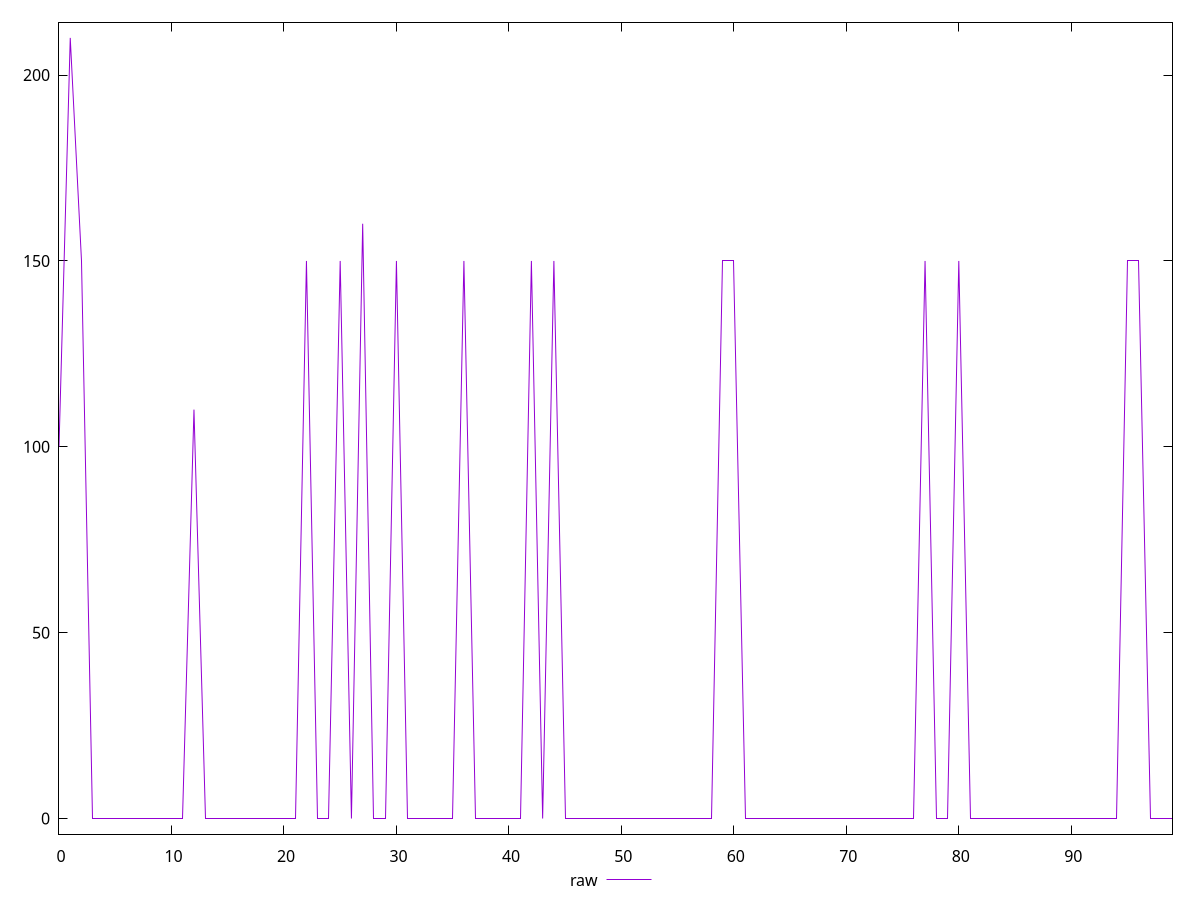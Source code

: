 reset

$raw <<EOF
0 100
1 210
2 150
3 0
4 0
5 0
6 0
7 0
8 0
9 0
10 0
11 0
12 110
13 0
14 0
15 0
16 0
17 0
18 0
19 0
20 0
21 0
22 150
23 0
24 0
25 150
26 0
27 160
28 0
29 0
30 150
31 0
32 0
33 0
34 0
35 0
36 150
37 0
38 0
39 0
40 0
41 0
42 150
43 0
44 150
45 0
46 0
47 0
48 0
49 0
50 0
51 0
52 0
53 0
54 0
55 0
56 0
57 0
58 0
59 150
60 150
61 0
62 0
63 0
64 0
65 0
66 0
67 0
68 0
69 0
70 0
71 0
72 0
73 0
74 0
75 0
76 0
77 150
78 0
79 0
80 150
81 0
82 0
83 0
84 0
85 0
86 0
87 0
88 0
89 0
90 0
91 0
92 0
93 0
94 0
95 150
96 150
97 0
98 0
99 0
EOF

set key outside below
set xrange [0:99]
set yrange [-4.2:214.2]
set trange [-4.2:214.2]
set terminal svg size 640, 500 enhanced background rgb 'white'
set output "reports/report_00027_2021-02-24T12-40-31.850Z/unminified-javascript/samples/agenda/raw/values.svg"

plot $raw title "raw" with line

reset
